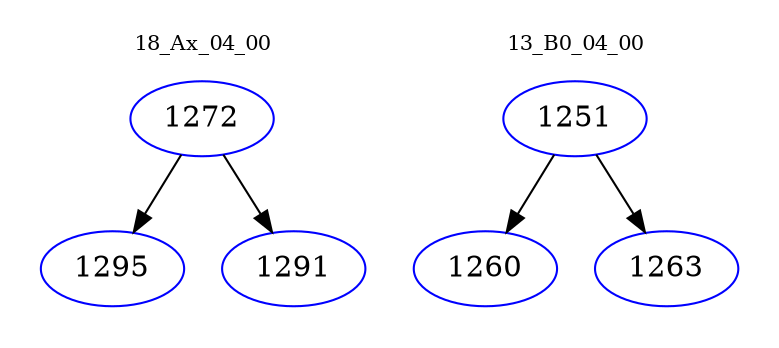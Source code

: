 digraph{
subgraph cluster_0 {
color = white
label = "18_Ax_04_00";
fontsize=10;
T0_1272 [label="1272", color="blue"]
T0_1272 -> T0_1295 [color="black"]
T0_1295 [label="1295", color="blue"]
T0_1272 -> T0_1291 [color="black"]
T0_1291 [label="1291", color="blue"]
}
subgraph cluster_1 {
color = white
label = "13_B0_04_00";
fontsize=10;
T1_1251 [label="1251", color="blue"]
T1_1251 -> T1_1260 [color="black"]
T1_1260 [label="1260", color="blue"]
T1_1251 -> T1_1263 [color="black"]
T1_1263 [label="1263", color="blue"]
}
}
